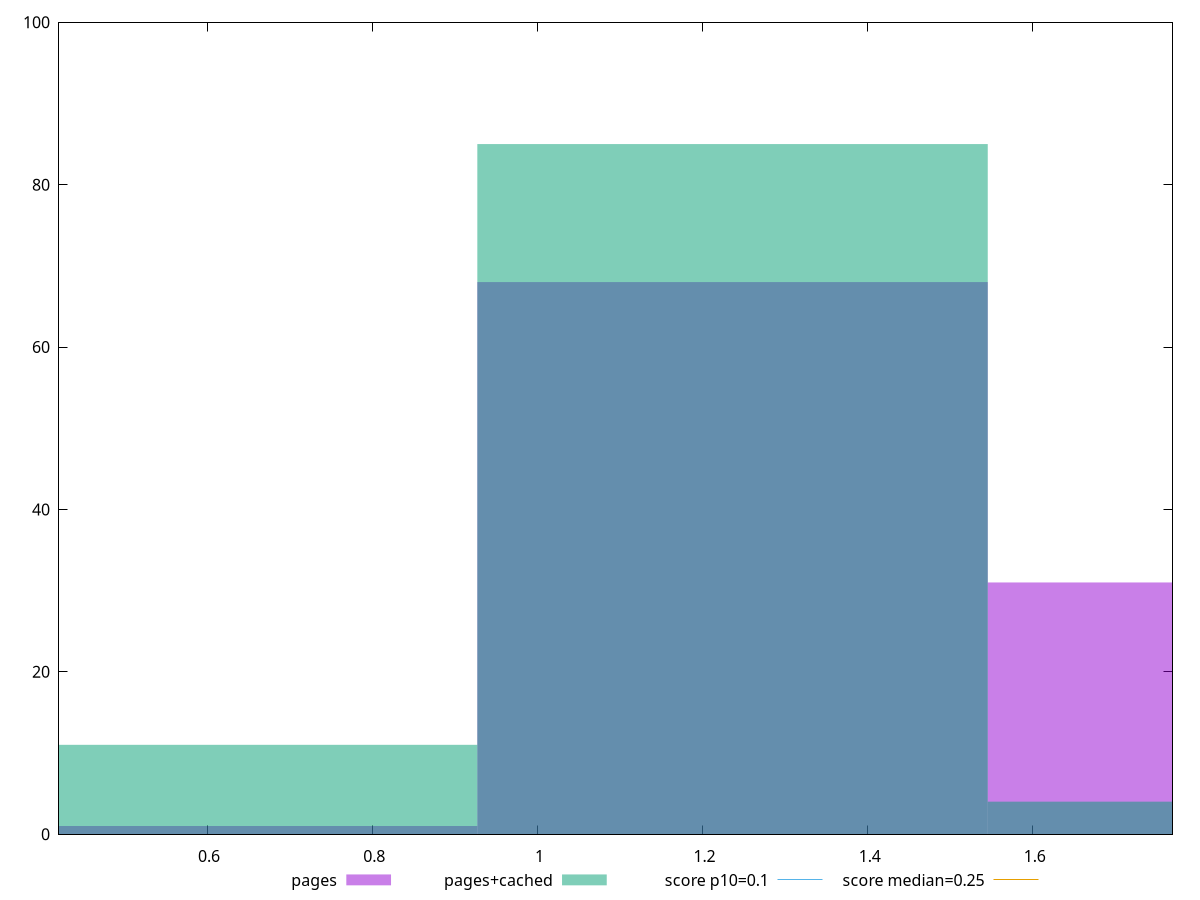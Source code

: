 reset

$pages <<EOF
1.2363142338002615 68
0.6181571169001308 1
1.8544713507003923 31
EOF

$pagesCached <<EOF
1.2363142338002615 85
0.6181571169001308 11
1.8544713507003923 4
EOF

set key outside below
set boxwidth 0.6181571169001308
set xrange [0.4206224575042724:1.7691195678710936]
set yrange [0:100]
set trange [0:100]
set style fill transparent solid 0.5 noborder

set parametric
set terminal svg size 640, 500 enhanced background rgb 'white'
set output "report_00019_2021-02-10T18-14-37.922Z//cumulative-layout-shift/comparison/histogram/0_vs_1.svg"

plot $pages title "pages" with boxes, \
     $pagesCached title "pages+cached" with boxes, \
     0.1,t title "score p10=0.1", \
     0.25,t title "score median=0.25"

reset
